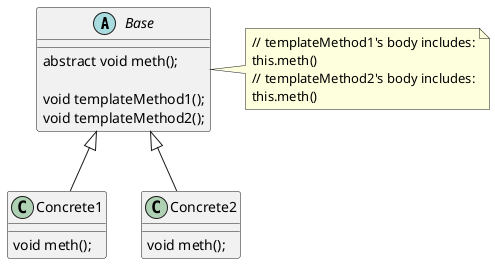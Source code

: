 @startuml

abstract class Base {

    abstract void meth();

    void templateMethod1();
    void templateMethod2();

}

class Concrete1 {

    void meth();
}

class Concrete2 {

    void meth();
}

Base <|-- Concrete1
Base <|-- Concrete2

note right of Base
// templateMethod1's body includes:
this.meth()
// templateMethod2's body includes:
this.meth()
end note



@enduml